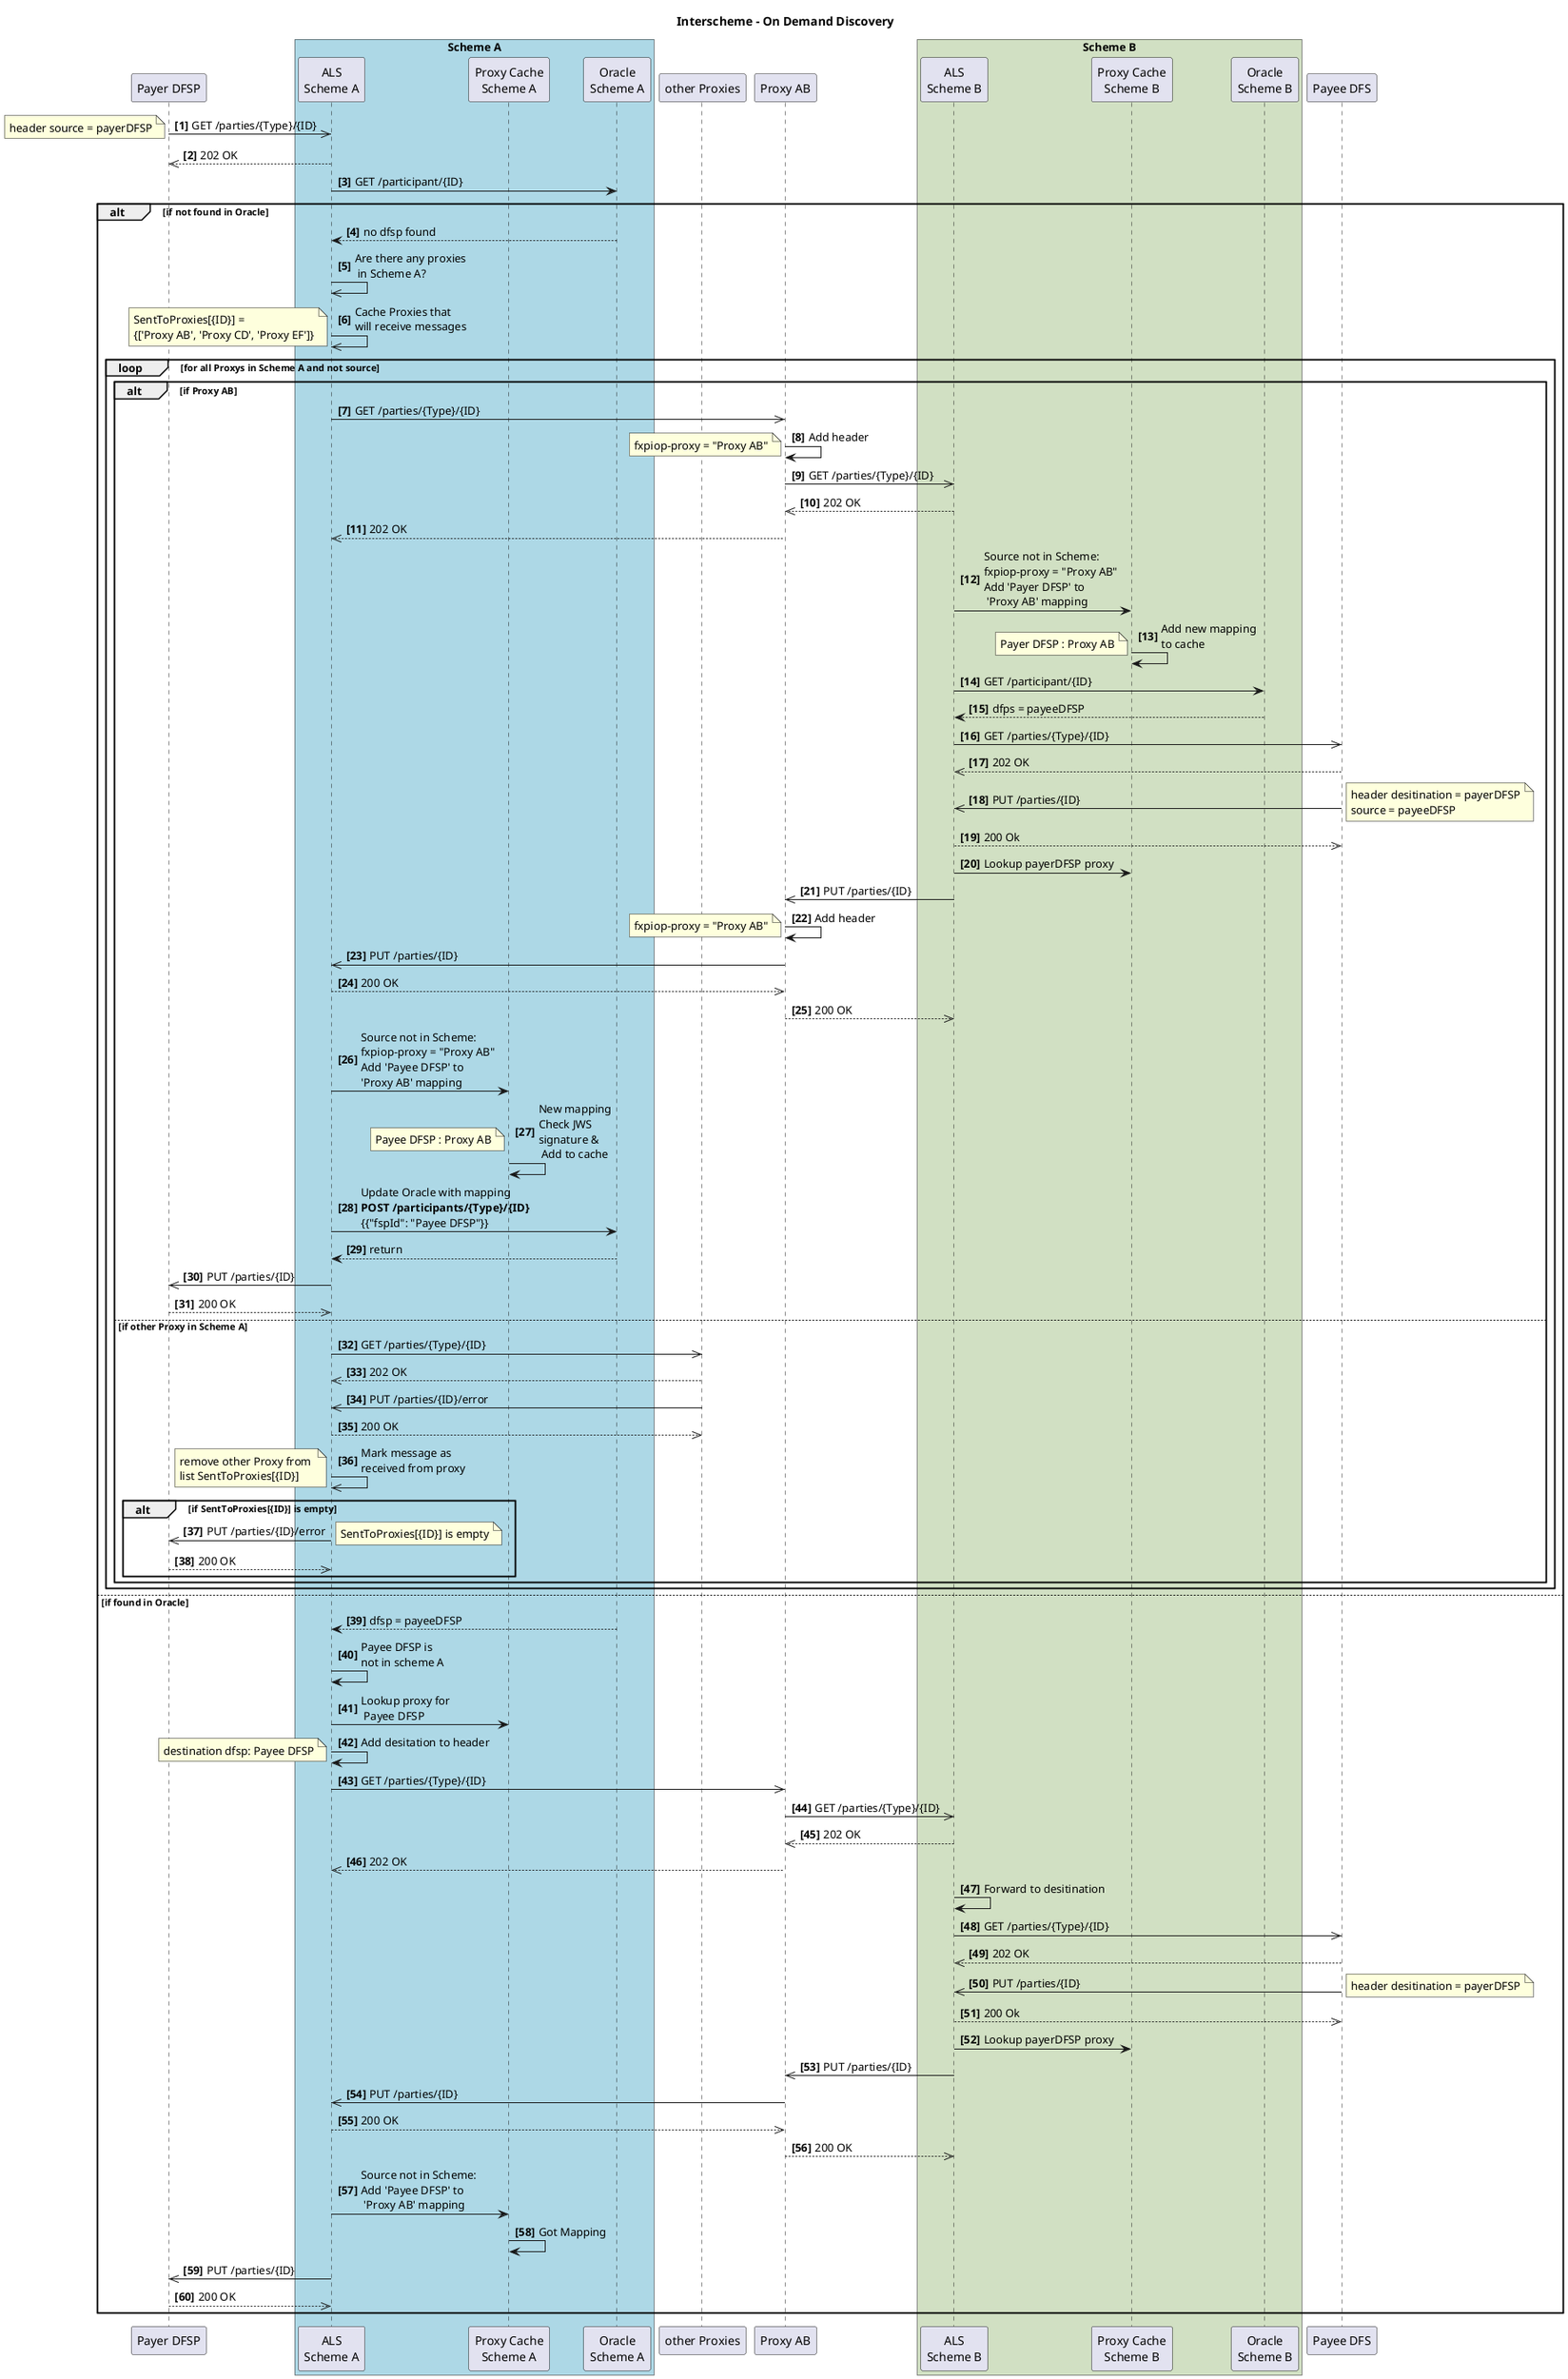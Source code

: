 @startuml Interscheme - On Demand Discovery

title Interscheme - On Demand Discovery

participant "Payer DFSP" as payerDFSP
box "Scheme A" #LightBlue
    participant "ALS\nScheme A" as ALS_A
    participant "Proxy Cache\nScheme A" as pc_A
    participant "Oracle\nScheme A" as Oracle_A
end box
participant "other Proxies" as dfspsA
participant "Proxy AB" as xnp
box "Scheme B" #d1e0c3
    participant "ALS\nScheme B" as ALS_B
    participant "Proxy Cache\nScheme B" as pc_B    
    participant "Oracle\nScheme B" as Oracle_B
end box
participant "Payee DFS" as payeeDFSP

autonumber 1 "<b>[0]"

payerDFSP ->> ALS_A: GET /parties/{Type}/{ID}
note left
 header source = payerDFSP
end note
ALS_A -->> payerDFSP: 202 OK
ALS_A-> Oracle_A: GET /participant/{ID}
alt if not found in Oracle

Oracle_A--> ALS_A: no dfsp found
ALS_A ->> ALS_A: Are there any proxies\n in Scheme A?
  ALS_A ->> ALS_A: Cache Proxies that \nwill receive messages
   note left
     SentToProxies[{ID}] = 
     {['Proxy AB', 'Proxy CD', 'Proxy EF']}
   end note

  loop for all Proxys in Scheme A and not source    
  alt if Proxy AB
    ALS_A ->> xnp: GET /parties/{Type}/{ID}      
    xnp->xnp: Add header
    note left
    fxpiop-proxy = "Proxy AB"
    end note

    xnp ->> ALS_B: GET /parties/{Type}/{ID}
    ALS_B -->> xnp: 202 OK
    xnp -->> ALS_A: 202 OK
    ALS_B -> pc_B: Source not in Scheme: \nfxpiop-proxy = "Proxy AB"\nAdd 'Payer DFSP' to\n 'Proxy AB' mapping
    pc_B -> pc_B: Add new mapping \nto cache
    note left
    Payer DFSP : Proxy AB
    end note        

    ALS_B-> Oracle_B: GET /participant/{ID}
    Oracle_B--> ALS_B: dfps = payeeDFSP
    ALS_B ->> payeeDFSP: GET /parties/{Type}/{ID}  
    payeeDFSP -->> ALS_B: 202 OK
    payeeDFSP ->> ALS_B: PUT /parties/{ID}
    note right
    header desitination = payerDFSP
    source = payeeDFSP
    end note
    ALS_B -->> payeeDFSP: 200 Ok
    ALS_B -> pc_B: Lookup payerDFSP proxy
    ALS_B ->> xnp: PUT /parties/{ID}
    xnp->xnp: Add header
    note left
    fxpiop-proxy = "Proxy AB"
    end note
    
    xnp ->> ALS_A: PUT /parties/{ID}
    ALS_A -->> xnp: 200 OK
    xnp -->> ALS_B: 200 OK
    ALS_A -> pc_A: Source not in Scheme: \nfxpiop-proxy = "Proxy AB"\nAdd 'Payee DFSP' to \n'Proxy AB' mapping
    pc_A -> pc_A: New mapping\nCheck JWS \nsignature &\n Add to cache
    note left
    Payee DFSP : Proxy AB
    end note        
    ALS_A -> Oracle_A: Update Oracle with mapping\n**POST /participants/{Type}/{ID}** \n{{"fspId": "Payee DFSP"}}
    Oracle_A--> ALS_A: return
    ALS_A ->> payerDFSP: PUT /parties/{ID}
    payerDFSP -->> ALS_A: 200 OK
  else if other Proxy in Scheme A
    ALS_A ->> dfspsA: GET /parties/{Type}/{ID}    
    dfspsA -->> ALS_A: 202 OK
    dfspsA ->> ALS_A: PUT /parties/{ID}/error
    ALS_A -->> dfspsA: 200 OK
    ALS_A ->> ALS_A: Mark message as \nreceived from proxy
   note left
     remove other Proxy from 
     list SentToProxies[{ID}]
   end note

    alt if SentToProxies[{ID}] is empty
        ALS_A ->> payerDFSP: PUT /parties/{ID}/error
   note right
     SentToProxies[{ID}] is empty
   end note
        payerDFSP -->> ALS_A: 200 OK
    end
  end  
end loop
else if found in Oracle
  Oracle_A--> ALS_A: dfsp = payeeDFSP

  ALS_A->ALS_A: Payee DFSP is \nnot in scheme A 
  ALS_A-> pc_A: Lookup proxy for\n Payee DFSP
  ALS_A->ALS_A: Add desitation to header 
  note left 
  destination dfsp: Payee DFSP
  end note 

  ALS_A ->> xnp: GET /parties/{Type}/{ID}
  xnp ->> ALS_B: GET /parties/{Type}/{ID} 
  ALS_B -->> xnp: 202 OK
  xnp -->> ALS_A: 202 OK
  ALS_B->ALS_B: Forward to desitination
  ALS_B ->> payeeDFSP: GET /parties/{Type}/{ID}
  payeeDFSP -->> ALS_B: 202 OK
  payeeDFSP ->> ALS_B: PUT /parties/{ID}
  note right
   header desitination = payerDFSP
  end note
  ALS_B -->> payeeDFSP: 200 Ok
  ALS_B -> pc_B: Lookup payerDFSP proxy
  ALS_B ->> xnp: PUT /parties/{ID}
  xnp ->> ALS_A: PUT /parties/{ID}
  ALS_A -->> xnp: 200 OK
  xnp -->> ALS_B: 200 OK
  ALS_A -> pc_A: Source not in Scheme: \nAdd 'Payee DFSP' to\n 'Proxy AB' mapping
  pc_A -> pc_A: Got Mapping
  ALS_A ->> payerDFSP: PUT /parties/{ID}
  payerDFSP -->> ALS_A: 200 OK
end


@enduml